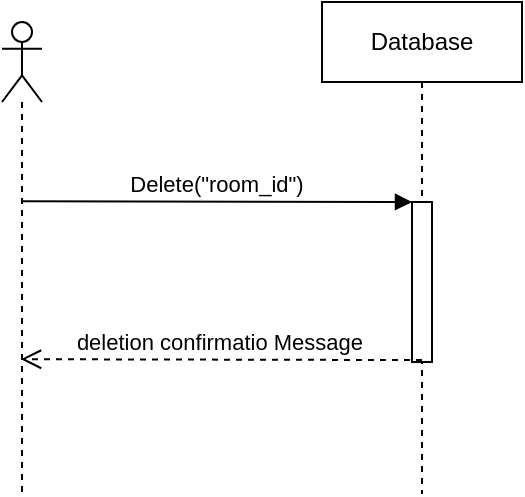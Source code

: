 <mxfile version="10.5.1" type="github"><diagram id="XmcX7jWmVbIBfHb7WPNo" name="Page-1"><mxGraphModel dx="1010" dy="1682" grid="1" gridSize="10" guides="1" tooltips="1" connect="1" arrows="1" fold="1" page="1" pageScale="1" pageWidth="850" pageHeight="1100" math="0" shadow="0"><root><mxCell id="0"/><mxCell id="1" parent="0"/><mxCell id="2IfwN7p8955dfASi2Ft4-15" value="Database" style="shape=umlLifeline;perimeter=lifelinePerimeter;whiteSpace=wrap;html=1;container=1;collapsible=0;recursiveResize=0;outlineConnect=0;" vertex="1" parent="1"><mxGeometry x="270" y="-1006" width="100" height="246" as="geometry"/></mxCell><mxCell id="2IfwN7p8955dfASi2Ft4-16" value="" style="html=1;points=[];perimeter=orthogonalPerimeter;" vertex="1" parent="2IfwN7p8955dfASi2Ft4-15"><mxGeometry x="45" y="100" width="10" height="80" as="geometry"/></mxCell><mxCell id="2IfwN7p8955dfASi2Ft4-17" value="" style="shape=umlLifeline;participant=umlActor;perimeter=lifelinePerimeter;whiteSpace=wrap;html=1;container=1;collapsible=0;recursiveResize=0;verticalAlign=top;spacingTop=36;labelBackgroundColor=#ffffff;outlineConnect=0;" vertex="1" parent="1"><mxGeometry x="110" y="-996" width="20" height="236" as="geometry"/></mxCell><mxCell id="2IfwN7p8955dfASi2Ft4-18" value="Delete(&quot;room_id&quot;)" style="html=1;verticalAlign=bottom;endArrow=block;entryX=0;entryY=0;" edge="1" parent="1"><mxGeometry relative="1" as="geometry"><mxPoint x="120" y="-906.4" as="sourcePoint"/><mxPoint x="315" y="-906" as="targetPoint"/></mxGeometry></mxCell><mxCell id="2IfwN7p8955dfASi2Ft4-19" value="deletion confirmatio Message&amp;nbsp;" style="html=1;verticalAlign=bottom;endArrow=open;dashed=1;endSize=8;exitX=0.5;exitY=0.988;exitDx=0;exitDy=0;exitPerimeter=0;" edge="1" parent="1" source="2IfwN7p8955dfASi2Ft4-16"><mxGeometry relative="1" as="geometry"><mxPoint x="250" y="-827.4" as="sourcePoint"/><mxPoint x="119.5" y="-827.4" as="targetPoint"/></mxGeometry></mxCell></root></mxGraphModel></diagram></mxfile>